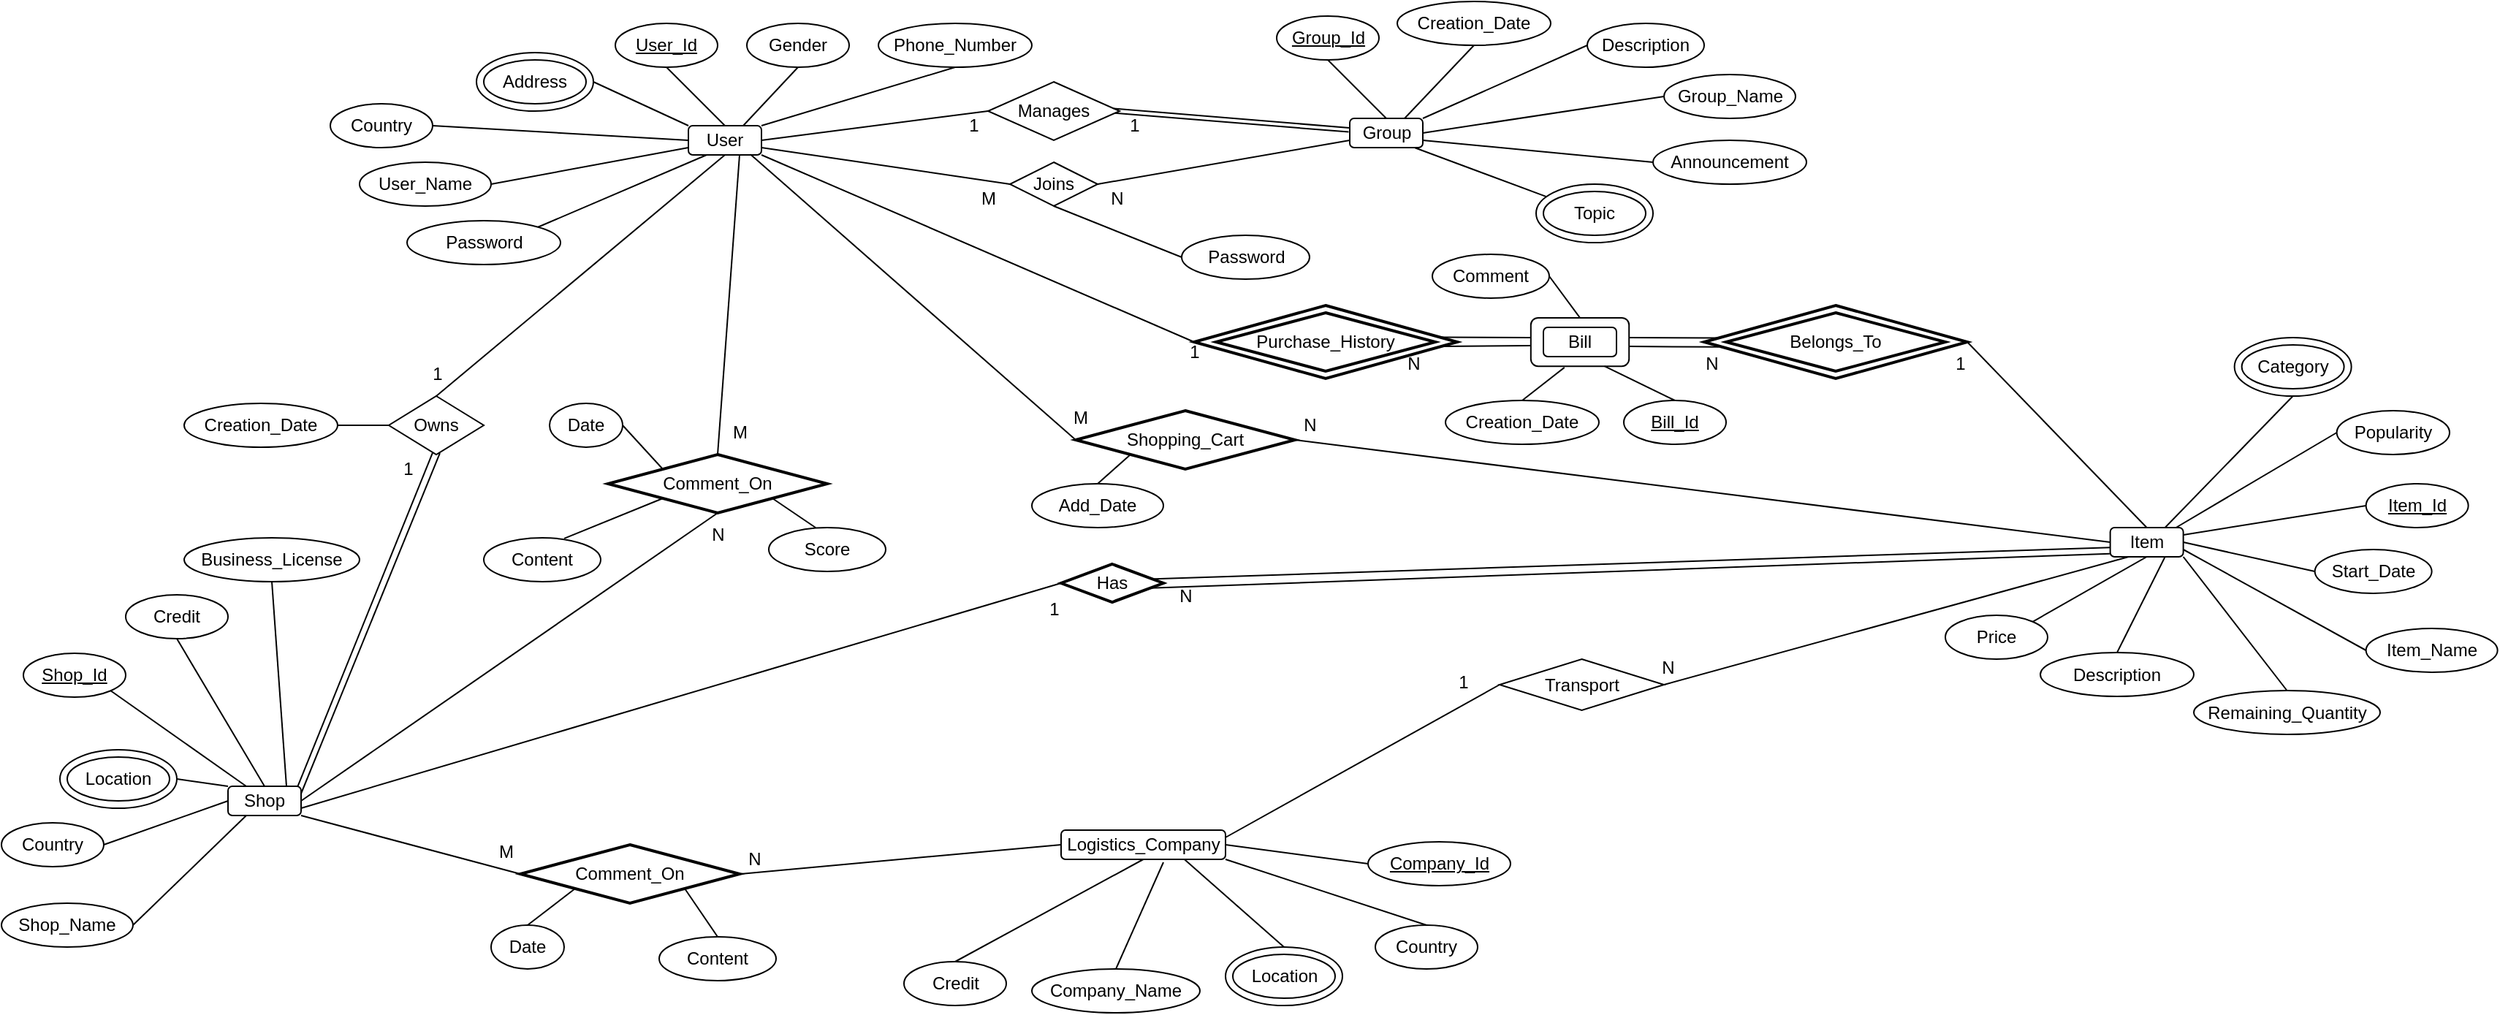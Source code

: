 <mxfile version="13.10.4" type="device"><diagram id="C5RBs43oDa-KdzZeNtuy" name="Page-1"><mxGraphModel dx="786" dy="501" grid="1" gridSize="10" guides="1" tooltips="1" connect="1" arrows="1" fold="1" page="1" pageScale="1" pageWidth="827" pageHeight="1169" math="0" shadow="0"><root><mxCell id="WIyWlLk6GJQsqaUBKTNV-0"/><mxCell id="WIyWlLk6GJQsqaUBKTNV-1" parent="WIyWlLk6GJQsqaUBKTNV-0"/><mxCell id="g_Fk7fv_CUn0ri--T7uQ-0" value="User" style="rounded=1;whiteSpace=wrap;html=1;" parent="WIyWlLk6GJQsqaUBKTNV-1" vertex="1"><mxGeometry x="820" y="245" width="50" height="20" as="geometry"/></mxCell><mxCell id="g_Fk7fv_CUn0ri--T7uQ-1" value="&lt;u&gt;User_Id&lt;/u&gt;" style="ellipse;whiteSpace=wrap;html=1;" parent="WIyWlLk6GJQsqaUBKTNV-1" vertex="1"><mxGeometry x="770" y="175" width="70" height="30" as="geometry"/></mxCell><mxCell id="g_Fk7fv_CUn0ri--T7uQ-2" value="Gender" style="ellipse;whiteSpace=wrap;html=1;" parent="WIyWlLk6GJQsqaUBKTNV-1" vertex="1"><mxGeometry x="860" y="175" width="70" height="30" as="geometry"/></mxCell><mxCell id="g_Fk7fv_CUn0ri--T7uQ-3" value="Phone_Number" style="ellipse;whiteSpace=wrap;html=1;" parent="WIyWlLk6GJQsqaUBKTNV-1" vertex="1"><mxGeometry x="950" y="175" width="105" height="30" as="geometry"/></mxCell><mxCell id="g_Fk7fv_CUn0ri--T7uQ-4" value="User_Name" style="ellipse;whiteSpace=wrap;html=1;" parent="WIyWlLk6GJQsqaUBKTNV-1" vertex="1"><mxGeometry x="595" y="270" width="90" height="30" as="geometry"/></mxCell><mxCell id="g_Fk7fv_CUn0ri--T7uQ-5" value="Address" style="ellipse;whiteSpace=wrap;html=1;" parent="WIyWlLk6GJQsqaUBKTNV-1" vertex="1"><mxGeometry x="680" y="200" width="70" height="30" as="geometry"/></mxCell><mxCell id="g_Fk7fv_CUn0ri--T7uQ-6" value="" style="ellipse;whiteSpace=wrap;html=1;fillColor=none;" parent="WIyWlLk6GJQsqaUBKTNV-1" vertex="1"><mxGeometry x="675" y="195" width="80" height="40" as="geometry"/></mxCell><mxCell id="g_Fk7fv_CUn0ri--T7uQ-7" value="Country" style="ellipse;whiteSpace=wrap;html=1;" parent="WIyWlLk6GJQsqaUBKTNV-1" vertex="1"><mxGeometry x="575" y="230" width="70" height="30" as="geometry"/></mxCell><mxCell id="g_Fk7fv_CUn0ri--T7uQ-8" value="" style="endArrow=none;html=1;entryX=0.5;entryY=1;entryDx=0;entryDy=0;exitX=0.5;exitY=0;exitDx=0;exitDy=0;" parent="WIyWlLk6GJQsqaUBKTNV-1" source="g_Fk7fv_CUn0ri--T7uQ-0" target="g_Fk7fv_CUn0ri--T7uQ-1" edge="1"><mxGeometry width="50" height="50" relative="1" as="geometry"><mxPoint x="830" y="315" as="sourcePoint"/><mxPoint x="880" y="265" as="targetPoint"/></mxGeometry></mxCell><mxCell id="g_Fk7fv_CUn0ri--T7uQ-9" value="" style="endArrow=none;html=1;exitX=1;exitY=0.5;exitDx=0;exitDy=0;entryX=0;entryY=0;entryDx=0;entryDy=0;" parent="WIyWlLk6GJQsqaUBKTNV-1" source="g_Fk7fv_CUn0ri--T7uQ-6" target="g_Fk7fv_CUn0ri--T7uQ-0" edge="1"><mxGeometry width="50" height="50" relative="1" as="geometry"><mxPoint x="840" y="325" as="sourcePoint"/><mxPoint x="890" y="275" as="targetPoint"/></mxGeometry></mxCell><mxCell id="g_Fk7fv_CUn0ri--T7uQ-10" value="" style="endArrow=none;html=1;entryX=0.5;entryY=1;entryDx=0;entryDy=0;exitX=0.75;exitY=0;exitDx=0;exitDy=0;" parent="WIyWlLk6GJQsqaUBKTNV-1" source="g_Fk7fv_CUn0ri--T7uQ-0" target="g_Fk7fv_CUn0ri--T7uQ-2" edge="1"><mxGeometry width="50" height="50" relative="1" as="geometry"><mxPoint x="850" y="335" as="sourcePoint"/><mxPoint x="900" y="285" as="targetPoint"/></mxGeometry></mxCell><mxCell id="g_Fk7fv_CUn0ri--T7uQ-11" value="" style="endArrow=none;html=1;entryX=0.5;entryY=1;entryDx=0;entryDy=0;exitX=1;exitY=0;exitDx=0;exitDy=0;" parent="WIyWlLk6GJQsqaUBKTNV-1" source="g_Fk7fv_CUn0ri--T7uQ-0" target="g_Fk7fv_CUn0ri--T7uQ-3" edge="1"><mxGeometry width="50" height="50" relative="1" as="geometry"><mxPoint x="860" y="345" as="sourcePoint"/><mxPoint x="910" y="295" as="targetPoint"/></mxGeometry></mxCell><mxCell id="g_Fk7fv_CUn0ri--T7uQ-12" value="" style="endArrow=none;html=1;exitX=0;exitY=0.75;exitDx=0;exitDy=0;entryX=1;entryY=0.5;entryDx=0;entryDy=0;" parent="WIyWlLk6GJQsqaUBKTNV-1" source="g_Fk7fv_CUn0ri--T7uQ-0" target="g_Fk7fv_CUn0ri--T7uQ-4" edge="1"><mxGeometry width="50" height="50" relative="1" as="geometry"><mxPoint x="870" y="355" as="sourcePoint"/><mxPoint x="745" y="300" as="targetPoint"/></mxGeometry></mxCell><mxCell id="g_Fk7fv_CUn0ri--T7uQ-13" value="" style="endArrow=none;html=1;entryX=0;entryY=0.5;entryDx=0;entryDy=0;exitX=1;exitY=0.5;exitDx=0;exitDy=0;" parent="WIyWlLk6GJQsqaUBKTNV-1" source="g_Fk7fv_CUn0ri--T7uQ-7" target="g_Fk7fv_CUn0ri--T7uQ-0" edge="1"><mxGeometry width="50" height="50" relative="1" as="geometry"><mxPoint x="880" y="365" as="sourcePoint"/><mxPoint x="930" y="315" as="targetPoint"/></mxGeometry></mxCell><mxCell id="g_Fk7fv_CUn0ri--T7uQ-14" value="Shop" style="rounded=1;whiteSpace=wrap;html=1;" parent="WIyWlLk6GJQsqaUBKTNV-1" vertex="1"><mxGeometry x="505" y="697" width="50" height="20" as="geometry"/></mxCell><mxCell id="g_Fk7fv_CUn0ri--T7uQ-15" value="&lt;u&gt;Shop_Id&lt;/u&gt;" style="ellipse;whiteSpace=wrap;html=1;" parent="WIyWlLk6GJQsqaUBKTNV-1" vertex="1"><mxGeometry x="365" y="606" width="70" height="30" as="geometry"/></mxCell><mxCell id="g_Fk7fv_CUn0ri--T7uQ-16" value="Credit" style="ellipse;whiteSpace=wrap;html=1;" parent="WIyWlLk6GJQsqaUBKTNV-1" vertex="1"><mxGeometry x="435" y="566" width="70" height="30" as="geometry"/></mxCell><mxCell id="g_Fk7fv_CUn0ri--T7uQ-17" value="Shop_Name" style="ellipse;whiteSpace=wrap;html=1;" parent="WIyWlLk6GJQsqaUBKTNV-1" vertex="1"><mxGeometry x="350" y="777" width="90" height="30" as="geometry"/></mxCell><mxCell id="g_Fk7fv_CUn0ri--T7uQ-18" value="Location" style="ellipse;whiteSpace=wrap;html=1;" parent="WIyWlLk6GJQsqaUBKTNV-1" vertex="1"><mxGeometry x="395" y="677" width="70" height="30" as="geometry"/></mxCell><mxCell id="g_Fk7fv_CUn0ri--T7uQ-19" value="" style="ellipse;whiteSpace=wrap;html=1;fillColor=none;" parent="WIyWlLk6GJQsqaUBKTNV-1" vertex="1"><mxGeometry x="390" y="672" width="80" height="40" as="geometry"/></mxCell><mxCell id="g_Fk7fv_CUn0ri--T7uQ-20" value="Country" style="ellipse;whiteSpace=wrap;html=1;" parent="WIyWlLk6GJQsqaUBKTNV-1" vertex="1"><mxGeometry x="350" y="722" width="70" height="30" as="geometry"/></mxCell><mxCell id="g_Fk7fv_CUn0ri--T7uQ-21" value="" style="endArrow=none;html=1;entryX=1;entryY=1;entryDx=0;entryDy=0;exitX=0.25;exitY=0;exitDx=0;exitDy=0;" parent="WIyWlLk6GJQsqaUBKTNV-1" source="g_Fk7fv_CUn0ri--T7uQ-14" target="g_Fk7fv_CUn0ri--T7uQ-15" edge="1"><mxGeometry width="50" height="50" relative="1" as="geometry"><mxPoint x="515" y="767" as="sourcePoint"/><mxPoint x="565" y="717" as="targetPoint"/></mxGeometry></mxCell><mxCell id="g_Fk7fv_CUn0ri--T7uQ-22" value="" style="endArrow=none;html=1;exitX=1;exitY=0.5;exitDx=0;exitDy=0;entryX=0;entryY=0;entryDx=0;entryDy=0;" parent="WIyWlLk6GJQsqaUBKTNV-1" source="g_Fk7fv_CUn0ri--T7uQ-19" target="g_Fk7fv_CUn0ri--T7uQ-14" edge="1"><mxGeometry width="50" height="50" relative="1" as="geometry"><mxPoint x="525" y="777" as="sourcePoint"/><mxPoint x="575" y="727" as="targetPoint"/></mxGeometry></mxCell><mxCell id="g_Fk7fv_CUn0ri--T7uQ-23" value="" style="endArrow=none;html=1;entryX=0.5;entryY=1;entryDx=0;entryDy=0;exitX=0.5;exitY=0;exitDx=0;exitDy=0;" parent="WIyWlLk6GJQsqaUBKTNV-1" source="g_Fk7fv_CUn0ri--T7uQ-14" target="g_Fk7fv_CUn0ri--T7uQ-16" edge="1"><mxGeometry width="50" height="50" relative="1" as="geometry"><mxPoint x="530" y="697" as="sourcePoint"/><mxPoint x="585" y="737" as="targetPoint"/></mxGeometry></mxCell><mxCell id="g_Fk7fv_CUn0ri--T7uQ-24" value="" style="endArrow=none;html=1;entryX=0.5;entryY=1;entryDx=0;entryDy=0;" parent="WIyWlLk6GJQsqaUBKTNV-1" target="g_Fk7fv_CUn0ri--T7uQ-29" edge="1"><mxGeometry width="50" height="50" relative="1" as="geometry"><mxPoint x="545" y="697" as="sourcePoint"/><mxPoint x="542.5" y="566" as="targetPoint"/></mxGeometry></mxCell><mxCell id="g_Fk7fv_CUn0ri--T7uQ-25" value="" style="endArrow=none;html=1;entryX=1;entryY=0.5;entryDx=0;entryDy=0;exitX=0.25;exitY=1;exitDx=0;exitDy=0;" parent="WIyWlLk6GJQsqaUBKTNV-1" source="g_Fk7fv_CUn0ri--T7uQ-14" target="g_Fk7fv_CUn0ri--T7uQ-17" edge="1"><mxGeometry width="50" height="50" relative="1" as="geometry"><mxPoint x="555" y="807" as="sourcePoint"/><mxPoint x="605" y="757" as="targetPoint"/></mxGeometry></mxCell><mxCell id="g_Fk7fv_CUn0ri--T7uQ-26" value="" style="endArrow=none;html=1;entryX=0;entryY=0.5;entryDx=0;entryDy=0;exitX=1;exitY=0.5;exitDx=0;exitDy=0;" parent="WIyWlLk6GJQsqaUBKTNV-1" source="g_Fk7fv_CUn0ri--T7uQ-20" target="g_Fk7fv_CUn0ri--T7uQ-14" edge="1"><mxGeometry width="50" height="50" relative="1" as="geometry"><mxPoint x="565" y="817" as="sourcePoint"/><mxPoint x="615" y="767" as="targetPoint"/></mxGeometry></mxCell><mxCell id="g_Fk7fv_CUn0ri--T7uQ-27" value="Password" style="ellipse;whiteSpace=wrap;html=1;" parent="WIyWlLk6GJQsqaUBKTNV-1" vertex="1"><mxGeometry x="627.5" y="310" width="105" height="30" as="geometry"/></mxCell><mxCell id="g_Fk7fv_CUn0ri--T7uQ-28" value="" style="endArrow=none;html=1;entryX=1;entryY=0;entryDx=0;entryDy=0;exitX=0.25;exitY=1;exitDx=0;exitDy=0;" parent="WIyWlLk6GJQsqaUBKTNV-1" source="g_Fk7fv_CUn0ri--T7uQ-0" target="g_Fk7fv_CUn0ri--T7uQ-27" edge="1"><mxGeometry width="50" height="50" relative="1" as="geometry"><mxPoint x="880" y="255" as="sourcePoint"/><mxPoint x="1012.5" y="215" as="targetPoint"/></mxGeometry></mxCell><mxCell id="g_Fk7fv_CUn0ri--T7uQ-29" value="Business_License" style="ellipse;whiteSpace=wrap;html=1;" parent="WIyWlLk6GJQsqaUBKTNV-1" vertex="1"><mxGeometry x="475" y="527" width="120" height="30" as="geometry"/></mxCell><mxCell id="g_Fk7fv_CUn0ri--T7uQ-30" value="Item" style="rounded=1;whiteSpace=wrap;html=1;" parent="WIyWlLk6GJQsqaUBKTNV-1" vertex="1"><mxGeometry x="1792.82" y="520" width="50" height="20" as="geometry"/></mxCell><mxCell id="g_Fk7fv_CUn0ri--T7uQ-31" value="&lt;u&gt;Item_Id&lt;/u&gt;" style="ellipse;whiteSpace=wrap;html=1;" parent="WIyWlLk6GJQsqaUBKTNV-1" vertex="1"><mxGeometry x="1967.82" y="490" width="70" height="30" as="geometry"/></mxCell><mxCell id="g_Fk7fv_CUn0ri--T7uQ-32" value="Price" style="ellipse;whiteSpace=wrap;html=1;" parent="WIyWlLk6GJQsqaUBKTNV-1" vertex="1"><mxGeometry x="1680" y="580" width="70" height="30" as="geometry"/></mxCell><mxCell id="g_Fk7fv_CUn0ri--T7uQ-33" value="Start_Date" style="ellipse;whiteSpace=wrap;html=1;" parent="WIyWlLk6GJQsqaUBKTNV-1" vertex="1"><mxGeometry x="1932.82" y="535" width="80" height="30" as="geometry"/></mxCell><mxCell id="g_Fk7fv_CUn0ri--T7uQ-34" value="Item_Name" style="ellipse;whiteSpace=wrap;html=1;" parent="WIyWlLk6GJQsqaUBKTNV-1" vertex="1"><mxGeometry x="1967.82" y="589" width="90" height="30" as="geometry"/></mxCell><mxCell id="g_Fk7fv_CUn0ri--T7uQ-35" value="Category" style="ellipse;whiteSpace=wrap;html=1;" parent="WIyWlLk6GJQsqaUBKTNV-1" vertex="1"><mxGeometry x="1882.82" y="395" width="70" height="30" as="geometry"/></mxCell><mxCell id="g_Fk7fv_CUn0ri--T7uQ-36" value="" style="ellipse;whiteSpace=wrap;html=1;fillColor=none;" parent="WIyWlLk6GJQsqaUBKTNV-1" vertex="1"><mxGeometry x="1877.82" y="390" width="80" height="40" as="geometry"/></mxCell><mxCell id="g_Fk7fv_CUn0ri--T7uQ-37" value="Popularity" style="ellipse;whiteSpace=wrap;html=1;" parent="WIyWlLk6GJQsqaUBKTNV-1" vertex="1"><mxGeometry x="1947.82" y="440" width="77.18" height="30" as="geometry"/></mxCell><mxCell id="g_Fk7fv_CUn0ri--T7uQ-38" value="" style="endArrow=none;html=1;exitX=1;exitY=0.25;exitDx=0;exitDy=0;entryX=0;entryY=0.5;entryDx=0;entryDy=0;" parent="WIyWlLk6GJQsqaUBKTNV-1" source="g_Fk7fv_CUn0ri--T7uQ-30" target="g_Fk7fv_CUn0ri--T7uQ-31" edge="1"><mxGeometry width="50" height="50" relative="1" as="geometry"><mxPoint x="1802.82" y="590" as="sourcePoint"/><mxPoint x="1787.82" y="629" as="targetPoint"/></mxGeometry></mxCell><mxCell id="g_Fk7fv_CUn0ri--T7uQ-39" value="" style="endArrow=none;html=1;exitX=0.5;exitY=1;exitDx=0;exitDy=0;entryX=0.75;entryY=0;entryDx=0;entryDy=0;" parent="WIyWlLk6GJQsqaUBKTNV-1" source="g_Fk7fv_CUn0ri--T7uQ-36" target="g_Fk7fv_CUn0ri--T7uQ-30" edge="1"><mxGeometry width="50" height="50" relative="1" as="geometry"><mxPoint x="1812.82" y="600" as="sourcePoint"/><mxPoint x="1862.82" y="550" as="targetPoint"/></mxGeometry></mxCell><mxCell id="g_Fk7fv_CUn0ri--T7uQ-40" value="" style="endArrow=none;html=1;entryX=1;entryY=0;entryDx=0;entryDy=0;exitX=0.5;exitY=1;exitDx=0;exitDy=0;" parent="WIyWlLk6GJQsqaUBKTNV-1" source="g_Fk7fv_CUn0ri--T7uQ-30" target="g_Fk7fv_CUn0ri--T7uQ-32" edge="1"><mxGeometry width="50" height="50" relative="1" as="geometry"><mxPoint x="1818.32" y="520" as="sourcePoint"/><mxPoint x="1753.179" y="578.081" as="targetPoint"/></mxGeometry></mxCell><mxCell id="g_Fk7fv_CUn0ri--T7uQ-41" value="" style="endArrow=none;html=1;entryX=0;entryY=0.5;entryDx=0;entryDy=0;exitX=1;exitY=0.5;exitDx=0;exitDy=0;" parent="WIyWlLk6GJQsqaUBKTNV-1" source="g_Fk7fv_CUn0ri--T7uQ-30" target="g_Fk7fv_CUn0ri--T7uQ-33" edge="1"><mxGeometry width="50" height="50" relative="1" as="geometry"><mxPoint x="1832.82" y="620" as="sourcePoint"/><mxPoint x="1882.82" y="570" as="targetPoint"/></mxGeometry></mxCell><mxCell id="g_Fk7fv_CUn0ri--T7uQ-42" value="" style="endArrow=none;html=1;entryX=0;entryY=0.5;entryDx=0;entryDy=0;exitX=1;exitY=0.75;exitDx=0;exitDy=0;" parent="WIyWlLk6GJQsqaUBKTNV-1" source="g_Fk7fv_CUn0ri--T7uQ-30" target="g_Fk7fv_CUn0ri--T7uQ-34" edge="1"><mxGeometry width="50" height="50" relative="1" as="geometry"><mxPoint x="1842.82" y="630" as="sourcePoint"/><mxPoint x="1892.82" y="580" as="targetPoint"/></mxGeometry></mxCell><mxCell id="g_Fk7fv_CUn0ri--T7uQ-43" value="" style="endArrow=none;html=1;exitX=0;exitY=0.5;exitDx=0;exitDy=0;" parent="WIyWlLk6GJQsqaUBKTNV-1" source="g_Fk7fv_CUn0ri--T7uQ-37" edge="1"><mxGeometry width="50" height="50" relative="1" as="geometry"><mxPoint x="1852.82" y="640" as="sourcePoint"/><mxPoint x="1837.82" y="520" as="targetPoint"/></mxGeometry></mxCell><mxCell id="g_Fk7fv_CUn0ri--T7uQ-44" value="Description" style="ellipse;whiteSpace=wrap;html=1;" parent="WIyWlLk6GJQsqaUBKTNV-1" vertex="1"><mxGeometry x="1745" y="605.5" width="105" height="30" as="geometry"/></mxCell><mxCell id="g_Fk7fv_CUn0ri--T7uQ-45" value="" style="endArrow=none;html=1;entryX=0.5;entryY=0;entryDx=0;entryDy=0;exitX=0.75;exitY=1;exitDx=0;exitDy=0;" parent="WIyWlLk6GJQsqaUBKTNV-1" source="g_Fk7fv_CUn0ri--T7uQ-30" target="g_Fk7fv_CUn0ri--T7uQ-44" edge="1"><mxGeometry width="50" height="50" relative="1" as="geometry"><mxPoint x="1852.82" y="530" as="sourcePoint"/><mxPoint x="1985.32" y="490" as="targetPoint"/></mxGeometry></mxCell><mxCell id="g_Fk7fv_CUn0ri--T7uQ-46" value="Group" style="rounded=1;whiteSpace=wrap;html=1;" parent="WIyWlLk6GJQsqaUBKTNV-1" vertex="1"><mxGeometry x="1272.5" y="240" width="50" height="20" as="geometry"/></mxCell><mxCell id="g_Fk7fv_CUn0ri--T7uQ-47" value="&lt;u&gt;Group_Id&lt;/u&gt;" style="ellipse;whiteSpace=wrap;html=1;" parent="WIyWlLk6GJQsqaUBKTNV-1" vertex="1"><mxGeometry x="1222.5" y="170" width="70" height="30" as="geometry"/></mxCell><mxCell id="g_Fk7fv_CUn0ri--T7uQ-48" value="Description" style="ellipse;whiteSpace=wrap;html=1;" parent="WIyWlLk6GJQsqaUBKTNV-1" vertex="1"><mxGeometry x="1435" y="175" width="80" height="30" as="geometry"/></mxCell><mxCell id="g_Fk7fv_CUn0ri--T7uQ-49" value="Group_Name" style="ellipse;whiteSpace=wrap;html=1;" parent="WIyWlLk6GJQsqaUBKTNV-1" vertex="1"><mxGeometry x="1487.5" y="210" width="90" height="30" as="geometry"/></mxCell><mxCell id="g_Fk7fv_CUn0ri--T7uQ-50" value="" style="endArrow=none;html=1;entryX=0.5;entryY=1;entryDx=0;entryDy=0;exitX=0.5;exitY=0;exitDx=0;exitDy=0;" parent="WIyWlLk6GJQsqaUBKTNV-1" source="g_Fk7fv_CUn0ri--T7uQ-46" target="g_Fk7fv_CUn0ri--T7uQ-47" edge="1"><mxGeometry width="50" height="50" relative="1" as="geometry"><mxPoint x="1282.5" y="310" as="sourcePoint"/><mxPoint x="1332.5" y="260" as="targetPoint"/></mxGeometry></mxCell><mxCell id="g_Fk7fv_CUn0ri--T7uQ-51" value="" style="endArrow=none;html=1;exitX=0.092;exitY=0.217;exitDx=0;exitDy=0;entryX=0.893;entryY=1.006;entryDx=0;entryDy=0;entryPerimeter=0;exitPerimeter=0;" parent="WIyWlLk6GJQsqaUBKTNV-1" source="g_Fk7fv_CUn0ri--T7uQ-58" target="g_Fk7fv_CUn0ri--T7uQ-46" edge="1"><mxGeometry width="50" height="50" relative="1" as="geometry"><mxPoint x="1237.5" y="235" as="sourcePoint"/><mxPoint x="1318" y="263" as="targetPoint"/></mxGeometry></mxCell><mxCell id="g_Fk7fv_CUn0ri--T7uQ-52" value="" style="endArrow=none;html=1;entryX=0.5;entryY=1;entryDx=0;entryDy=0;exitX=0.75;exitY=0;exitDx=0;exitDy=0;" parent="WIyWlLk6GJQsqaUBKTNV-1" source="g_Fk7fv_CUn0ri--T7uQ-46" target="g_Fk7fv_CUn0ri--T7uQ-114" edge="1"><mxGeometry width="50" height="50" relative="1" as="geometry"><mxPoint x="1302.5" y="330" as="sourcePoint"/><mxPoint x="1352.5" y="195" as="targetPoint"/></mxGeometry></mxCell><mxCell id="g_Fk7fv_CUn0ri--T7uQ-53" value="" style="endArrow=none;html=1;entryX=0;entryY=0.5;entryDx=0;entryDy=0;exitX=1;exitY=0;exitDx=0;exitDy=0;" parent="WIyWlLk6GJQsqaUBKTNV-1" source="g_Fk7fv_CUn0ri--T7uQ-46" target="g_Fk7fv_CUn0ri--T7uQ-48" edge="1"><mxGeometry width="50" height="50" relative="1" as="geometry"><mxPoint x="1312.5" y="340" as="sourcePoint"/><mxPoint x="1362.5" y="290" as="targetPoint"/></mxGeometry></mxCell><mxCell id="g_Fk7fv_CUn0ri--T7uQ-54" value="" style="endArrow=none;html=1;entryX=0;entryY=0.5;entryDx=0;entryDy=0;exitX=1;exitY=0.5;exitDx=0;exitDy=0;" parent="WIyWlLk6GJQsqaUBKTNV-1" source="g_Fk7fv_CUn0ri--T7uQ-46" target="g_Fk7fv_CUn0ri--T7uQ-49" edge="1"><mxGeometry width="50" height="50" relative="1" as="geometry"><mxPoint x="1322.5" y="350" as="sourcePoint"/><mxPoint x="1372.5" y="300" as="targetPoint"/></mxGeometry></mxCell><mxCell id="g_Fk7fv_CUn0ri--T7uQ-55" value="Announcement" style="ellipse;whiteSpace=wrap;html=1;" parent="WIyWlLk6GJQsqaUBKTNV-1" vertex="1"><mxGeometry x="1480" y="255" width="105" height="30" as="geometry"/></mxCell><mxCell id="g_Fk7fv_CUn0ri--T7uQ-56" value="" style="endArrow=none;html=1;exitX=1;exitY=0.75;exitDx=0;exitDy=0;entryX=0;entryY=0.5;entryDx=0;entryDy=0;" parent="WIyWlLk6GJQsqaUBKTNV-1" source="g_Fk7fv_CUn0ri--T7uQ-46" target="g_Fk7fv_CUn0ri--T7uQ-55" edge="1"><mxGeometry width="50" height="50" relative="1" as="geometry"><mxPoint x="1332.5" y="250" as="sourcePoint"/><mxPoint x="1492.5" y="269" as="targetPoint"/></mxGeometry></mxCell><mxCell id="g_Fk7fv_CUn0ri--T7uQ-57" value="Topic" style="ellipse;whiteSpace=wrap;html=1;" parent="WIyWlLk6GJQsqaUBKTNV-1" vertex="1"><mxGeometry x="1405" y="290" width="70" height="30" as="geometry"/></mxCell><mxCell id="g_Fk7fv_CUn0ri--T7uQ-58" value="" style="ellipse;whiteSpace=wrap;html=1;fillColor=none;" parent="WIyWlLk6GJQsqaUBKTNV-1" vertex="1"><mxGeometry x="1400" y="285" width="80" height="40" as="geometry"/></mxCell><mxCell id="g_Fk7fv_CUn0ri--T7uQ-59" value="Logistics_Company" style="rounded=1;whiteSpace=wrap;html=1;" parent="WIyWlLk6GJQsqaUBKTNV-1" vertex="1"><mxGeometry x="1075" y="727" width="112.5" height="20" as="geometry"/></mxCell><mxCell id="g_Fk7fv_CUn0ri--T7uQ-60" value="&lt;u&gt;Company_Id&lt;/u&gt;" style="ellipse;whiteSpace=wrap;html=1;" parent="WIyWlLk6GJQsqaUBKTNV-1" vertex="1"><mxGeometry x="1285" y="735" width="97.5" height="30" as="geometry"/></mxCell><mxCell id="g_Fk7fv_CUn0ri--T7uQ-61" value="Credit" style="ellipse;whiteSpace=wrap;html=1;" parent="WIyWlLk6GJQsqaUBKTNV-1" vertex="1"><mxGeometry x="967.5" y="817" width="70" height="30" as="geometry"/></mxCell><mxCell id="g_Fk7fv_CUn0ri--T7uQ-62" value="Company_Name" style="ellipse;whiteSpace=wrap;html=1;" parent="WIyWlLk6GJQsqaUBKTNV-1" vertex="1"><mxGeometry x="1055" y="822" width="115" height="30" as="geometry"/></mxCell><mxCell id="g_Fk7fv_CUn0ri--T7uQ-63" value="Location" style="ellipse;whiteSpace=wrap;html=1;" parent="WIyWlLk6GJQsqaUBKTNV-1" vertex="1"><mxGeometry x="1192.5" y="812" width="70" height="30" as="geometry"/></mxCell><mxCell id="g_Fk7fv_CUn0ri--T7uQ-64" value="" style="ellipse;whiteSpace=wrap;html=1;fillColor=none;" parent="WIyWlLk6GJQsqaUBKTNV-1" vertex="1"><mxGeometry x="1187.5" y="807" width="80" height="40" as="geometry"/></mxCell><mxCell id="g_Fk7fv_CUn0ri--T7uQ-65" value="Country" style="ellipse;whiteSpace=wrap;html=1;" parent="WIyWlLk6GJQsqaUBKTNV-1" vertex="1"><mxGeometry x="1290" y="792" width="70" height="30" as="geometry"/></mxCell><mxCell id="g_Fk7fv_CUn0ri--T7uQ-66" value="" style="endArrow=none;html=1;entryX=0;entryY=0.5;entryDx=0;entryDy=0;exitX=1;exitY=0.5;exitDx=0;exitDy=0;" parent="WIyWlLk6GJQsqaUBKTNV-1" source="g_Fk7fv_CUn0ri--T7uQ-59" target="g_Fk7fv_CUn0ri--T7uQ-60" edge="1"><mxGeometry width="50" height="50" relative="1" as="geometry"><mxPoint x="1085" y="797" as="sourcePoint"/><mxPoint x="1135" y="747" as="targetPoint"/></mxGeometry></mxCell><mxCell id="g_Fk7fv_CUn0ri--T7uQ-67" value="" style="endArrow=none;html=1;exitX=0.5;exitY=0;exitDx=0;exitDy=0;entryX=0.75;entryY=1;entryDx=0;entryDy=0;" parent="WIyWlLk6GJQsqaUBKTNV-1" source="g_Fk7fv_CUn0ri--T7uQ-64" target="g_Fk7fv_CUn0ri--T7uQ-59" edge="1"><mxGeometry width="50" height="50" relative="1" as="geometry"><mxPoint x="1095" y="807" as="sourcePoint"/><mxPoint x="1145" y="757" as="targetPoint"/></mxGeometry></mxCell><mxCell id="g_Fk7fv_CUn0ri--T7uQ-68" value="" style="endArrow=none;html=1;entryX=0.5;entryY=0;entryDx=0;entryDy=0;exitX=0.5;exitY=1;exitDx=0;exitDy=0;" parent="WIyWlLk6GJQsqaUBKTNV-1" source="g_Fk7fv_CUn0ri--T7uQ-59" target="g_Fk7fv_CUn0ri--T7uQ-61" edge="1"><mxGeometry width="50" height="50" relative="1" as="geometry"><mxPoint x="1135" y="750" as="sourcePoint"/><mxPoint x="1155" y="767" as="targetPoint"/></mxGeometry></mxCell><mxCell id="g_Fk7fv_CUn0ri--T7uQ-69" value="" style="endArrow=none;html=1;entryX=0.5;entryY=0;entryDx=0;entryDy=0;" parent="WIyWlLk6GJQsqaUBKTNV-1" target="g_Fk7fv_CUn0ri--T7uQ-62" edge="1"><mxGeometry width="50" height="50" relative="1" as="geometry"><mxPoint x="1145" y="749" as="sourcePoint"/><mxPoint x="1175" y="787" as="targetPoint"/></mxGeometry></mxCell><mxCell id="g_Fk7fv_CUn0ri--T7uQ-70" value="" style="endArrow=none;html=1;entryX=1;entryY=1;entryDx=0;entryDy=0;exitX=0.5;exitY=0;exitDx=0;exitDy=0;" parent="WIyWlLk6GJQsqaUBKTNV-1" source="g_Fk7fv_CUn0ri--T7uQ-65" target="g_Fk7fv_CUn0ri--T7uQ-59" edge="1"><mxGeometry width="50" height="50" relative="1" as="geometry"><mxPoint x="1135" y="847" as="sourcePoint"/><mxPoint x="1185" y="797" as="targetPoint"/></mxGeometry></mxCell><mxCell id="g_Fk7fv_CUn0ri--T7uQ-71" value="Comment_On" style="rhombus;whiteSpace=wrap;html=1;fillColor=none;strokeWidth=2;" parent="WIyWlLk6GJQsqaUBKTNV-1" vertex="1"><mxGeometry x="765" y="470" width="150" height="40" as="geometry"/></mxCell><mxCell id="g_Fk7fv_CUn0ri--T7uQ-72" value="" style="endArrow=none;html=1;exitX=0.5;exitY=0;exitDx=0;exitDy=0;" parent="WIyWlLk6GJQsqaUBKTNV-1" source="g_Fk7fv_CUn0ri--T7uQ-71" edge="1"><mxGeometry width="50" height="50" relative="1" as="geometry"><mxPoint x="1055" y="530" as="sourcePoint"/><mxPoint x="855" y="265" as="targetPoint"/></mxGeometry></mxCell><mxCell id="g_Fk7fv_CUn0ri--T7uQ-73" value="" style="endArrow=none;html=1;entryX=1;entryY=0.5;entryDx=0;entryDy=0;exitX=0.5;exitY=1;exitDx=0;exitDy=0;" parent="WIyWlLk6GJQsqaUBKTNV-1" source="g_Fk7fv_CUn0ri--T7uQ-71" target="g_Fk7fv_CUn0ri--T7uQ-14" edge="1"><mxGeometry width="50" height="50" relative="1" as="geometry"><mxPoint x="1050" y="410" as="sourcePoint"/><mxPoint x="855.0" y="275" as="targetPoint"/></mxGeometry></mxCell><mxCell id="g_Fk7fv_CUn0ri--T7uQ-74" value="Owns" style="rhombus;whiteSpace=wrap;html=1;fillColor=none;" parent="WIyWlLk6GJQsqaUBKTNV-1" vertex="1"><mxGeometry x="615" y="430" width="65" height="40" as="geometry"/></mxCell><mxCell id="g_Fk7fv_CUn0ri--T7uQ-75" value="" style="endArrow=none;html=1;exitX=0.5;exitY=0;exitDx=0;exitDy=0;entryX=0.5;entryY=1;entryDx=0;entryDy=0;" parent="WIyWlLk6GJQsqaUBKTNV-1" source="g_Fk7fv_CUn0ri--T7uQ-74" target="g_Fk7fv_CUn0ri--T7uQ-0" edge="1"><mxGeometry width="50" height="50" relative="1" as="geometry"><mxPoint x="1050" y="410" as="sourcePoint"/><mxPoint x="845" y="260" as="targetPoint"/></mxGeometry></mxCell><mxCell id="g_Fk7fv_CUn0ri--T7uQ-76" value="" style="endArrow=none;html=1;exitX=0.538;exitY=0.976;exitDx=0;exitDy=0;entryX=1;entryY=0.25;entryDx=0;entryDy=0;exitPerimeter=0;" parent="WIyWlLk6GJQsqaUBKTNV-1" source="g_Fk7fv_CUn0ri--T7uQ-74" target="g_Fk7fv_CUn0ri--T7uQ-14" edge="1"><mxGeometry width="50" height="50" relative="1" as="geometry"><mxPoint x="812.5" y="410" as="sourcePoint"/><mxPoint x="660" y="570" as="targetPoint"/></mxGeometry></mxCell><mxCell id="g_Fk7fv_CUn0ri--T7uQ-77" value="Creation_Date" style="ellipse;whiteSpace=wrap;html=1;" parent="WIyWlLk6GJQsqaUBKTNV-1" vertex="1"><mxGeometry x="475" y="435" width="105" height="30" as="geometry"/></mxCell><mxCell id="g_Fk7fv_CUn0ri--T7uQ-78" value="" style="endArrow=none;html=1;entryX=1;entryY=0.5;entryDx=0;entryDy=0;exitX=0;exitY=0.5;exitDx=0;exitDy=0;" parent="WIyWlLk6GJQsqaUBKTNV-1" source="g_Fk7fv_CUn0ri--T7uQ-74" target="g_Fk7fv_CUn0ri--T7uQ-77" edge="1"><mxGeometry width="50" height="50" relative="1" as="geometry"><mxPoint x="842.5" y="275" as="sourcePoint"/><mxPoint x="779.623" y="339.393" as="targetPoint"/></mxGeometry></mxCell><mxCell id="g_Fk7fv_CUn0ri--T7uQ-79" value="Date" style="ellipse;whiteSpace=wrap;html=1;" parent="WIyWlLk6GJQsqaUBKTNV-1" vertex="1"><mxGeometry x="725" y="435" width="50" height="30" as="geometry"/></mxCell><mxCell id="g_Fk7fv_CUn0ri--T7uQ-80" value="" style="endArrow=none;html=1;entryX=1;entryY=0.5;entryDx=0;entryDy=0;exitX=0;exitY=0;exitDx=0;exitDy=0;" parent="WIyWlLk6GJQsqaUBKTNV-1" source="g_Fk7fv_CUn0ri--T7uQ-71" target="g_Fk7fv_CUn0ri--T7uQ-79" edge="1"><mxGeometry width="50" height="50" relative="1" as="geometry"><mxPoint x="780" y="430" as="sourcePoint"/><mxPoint x="765" y="430" as="targetPoint"/></mxGeometry></mxCell><mxCell id="g_Fk7fv_CUn0ri--T7uQ-81" value="" style="endArrow=none;html=1;entryX=0;entryY=1;entryDx=0;entryDy=0;exitX=0.688;exitY=0.014;exitDx=0;exitDy=0;exitPerimeter=0;" parent="WIyWlLk6GJQsqaUBKTNV-1" source="g_Fk7fv_CUn0ri--T7uQ-82" target="g_Fk7fv_CUn0ri--T7uQ-71" edge="1"><mxGeometry width="50" height="50" relative="1" as="geometry"><mxPoint x="925" y="440" as="sourcePoint"/><mxPoint x="950" y="375" as="targetPoint"/></mxGeometry></mxCell><mxCell id="g_Fk7fv_CUn0ri--T7uQ-82" value="Content" style="ellipse;whiteSpace=wrap;html=1;" parent="WIyWlLk6GJQsqaUBKTNV-1" vertex="1"><mxGeometry x="680" y="527" width="80" height="30" as="geometry"/></mxCell><mxCell id="g_Fk7fv_CUn0ri--T7uQ-83" value="Manages" style="rhombus;whiteSpace=wrap;html=1;fillColor=none;" parent="WIyWlLk6GJQsqaUBKTNV-1" vertex="1"><mxGeometry x="1025" y="215" width="90" height="40" as="geometry"/></mxCell><mxCell id="g_Fk7fv_CUn0ri--T7uQ-84" value="" style="endArrow=none;html=1;entryX=1;entryY=0.5;entryDx=0;entryDy=0;exitX=0;exitY=0.5;exitDx=0;exitDy=0;" parent="WIyWlLk6GJQsqaUBKTNV-1" source="g_Fk7fv_CUn0ri--T7uQ-83" target="g_Fk7fv_CUn0ri--T7uQ-0" edge="1"><mxGeometry width="50" height="50" relative="1" as="geometry"><mxPoint x="645" y="290" as="sourcePoint"/><mxPoint x="830" y="265" as="targetPoint"/></mxGeometry></mxCell><mxCell id="g_Fk7fv_CUn0ri--T7uQ-85" value="" style="endArrow=none;html=1;entryX=-0.004;entryY=0.326;entryDx=0;entryDy=0;entryPerimeter=0;exitX=0.955;exitY=0.455;exitDx=0;exitDy=0;exitPerimeter=0;" parent="WIyWlLk6GJQsqaUBKTNV-1" source="g_Fk7fv_CUn0ri--T7uQ-83" target="g_Fk7fv_CUn0ri--T7uQ-46" edge="1"><mxGeometry width="50" height="50" relative="1" as="geometry"><mxPoint x="1109" y="232" as="sourcePoint"/><mxPoint x="880" y="265" as="targetPoint"/></mxGeometry></mxCell><mxCell id="g_Fk7fv_CUn0ri--T7uQ-86" value="Joins" style="rhombus;whiteSpace=wrap;html=1;fillColor=none;strokeWidth=1;" parent="WIyWlLk6GJQsqaUBKTNV-1" vertex="1"><mxGeometry x="1040" y="270" width="60" height="30" as="geometry"/></mxCell><mxCell id="g_Fk7fv_CUn0ri--T7uQ-87" value="" style="endArrow=none;html=1;entryX=1;entryY=0.75;entryDx=0;entryDy=0;exitX=0;exitY=0.5;exitDx=0;exitDy=0;" parent="WIyWlLk6GJQsqaUBKTNV-1" source="g_Fk7fv_CUn0ri--T7uQ-86" target="g_Fk7fv_CUn0ri--T7uQ-0" edge="1"><mxGeometry width="50" height="50" relative="1" as="geometry"><mxPoint x="1035" y="245" as="sourcePoint"/><mxPoint x="880" y="265" as="targetPoint"/></mxGeometry></mxCell><mxCell id="g_Fk7fv_CUn0ri--T7uQ-88" value="" style="endArrow=none;html=1;entryX=0;entryY=0.75;entryDx=0;entryDy=0;exitX=1;exitY=0.5;exitDx=0;exitDy=0;" parent="WIyWlLk6GJQsqaUBKTNV-1" source="g_Fk7fv_CUn0ri--T7uQ-86" target="g_Fk7fv_CUn0ri--T7uQ-46" edge="1"><mxGeometry width="50" height="50" relative="1" as="geometry"><mxPoint x="1050" y="305" as="sourcePoint"/><mxPoint x="880" y="275" as="targetPoint"/></mxGeometry></mxCell><mxCell id="g_Fk7fv_CUn0ri--T7uQ-89" value="Has" style="rhombus;whiteSpace=wrap;html=1;fillColor=none;strokeWidth=2;" parent="WIyWlLk6GJQsqaUBKTNV-1" vertex="1"><mxGeometry x="1075" y="545" width="70" height="26" as="geometry"/></mxCell><mxCell id="g_Fk7fv_CUn0ri--T7uQ-90" value="" style="endArrow=none;html=1;entryX=0;entryY=0.5;entryDx=0;entryDy=0;exitX=1;exitY=0.75;exitDx=0;exitDy=0;" parent="WIyWlLk6GJQsqaUBKTNV-1" source="g_Fk7fv_CUn0ri--T7uQ-14" target="g_Fk7fv_CUn0ri--T7uQ-89" edge="1"><mxGeometry width="50" height="50" relative="1" as="geometry"><mxPoint x="632.5" y="601" as="sourcePoint"/><mxPoint x="555.0" y="676" as="targetPoint"/></mxGeometry></mxCell><mxCell id="g_Fk7fv_CUn0ri--T7uQ-91" value="" style="endArrow=none;html=1;entryX=0.872;entryY=0.63;entryDx=0;entryDy=0;exitX=-0.007;exitY=0.893;exitDx=0;exitDy=0;entryPerimeter=0;exitPerimeter=0;" parent="WIyWlLk6GJQsqaUBKTNV-1" source="g_Fk7fv_CUn0ri--T7uQ-30" target="g_Fk7fv_CUn0ri--T7uQ-89" edge="1"><mxGeometry width="50" height="50" relative="1" as="geometry"><mxPoint x="642.5" y="611" as="sourcePoint"/><mxPoint x="565.0" y="686" as="targetPoint"/></mxGeometry></mxCell><mxCell id="g_Fk7fv_CUn0ri--T7uQ-92" value="Purchase_History" style="rhombus;whiteSpace=wrap;html=1;fillColor=none;strokeWidth=2;" parent="WIyWlLk6GJQsqaUBKTNV-1" vertex="1"><mxGeometry x="1181" y="373" width="150" height="40" as="geometry"/></mxCell><mxCell id="g_Fk7fv_CUn0ri--T7uQ-93" value="" style="endArrow=none;html=1;exitX=0;exitY=0.5;exitDx=0;exitDy=0;entryX=1;entryY=1;entryDx=0;entryDy=0;" parent="WIyWlLk6GJQsqaUBKTNV-1" source="g_Fk7fv_CUn0ri--T7uQ-152" target="g_Fk7fv_CUn0ri--T7uQ-0" edge="1"><mxGeometry width="50" height="50" relative="1" as="geometry"><mxPoint x="845" y="400" as="sourcePoint"/><mxPoint x="875" y="280" as="targetPoint"/></mxGeometry></mxCell><mxCell id="g_Fk7fv_CUn0ri--T7uQ-94" value="" style="endArrow=none;html=1;entryX=-0.007;entryY=0.576;entryDx=0;entryDy=0;entryPerimeter=0;" parent="WIyWlLk6GJQsqaUBKTNV-1" target="g_Fk7fv_CUn0ri--T7uQ-143" edge="1"><mxGeometry width="50" height="50" relative="1" as="geometry"><mxPoint x="1335" y="396" as="sourcePoint"/><mxPoint x="1435" y="393" as="targetPoint"/></mxGeometry></mxCell><mxCell id="g_Fk7fv_CUn0ri--T7uQ-95" value="Comment" style="ellipse;whiteSpace=wrap;html=1;" parent="WIyWlLk6GJQsqaUBKTNV-1" vertex="1"><mxGeometry x="1329" y="333" width="80" height="30" as="geometry"/></mxCell><mxCell id="g_Fk7fv_CUn0ri--T7uQ-96" value="" style="endArrow=none;html=1;entryX=0.5;entryY=0;entryDx=0;entryDy=0;exitX=1;exitY=0.5;exitDx=0;exitDy=0;" parent="WIyWlLk6GJQsqaUBKTNV-1" source="g_Fk7fv_CUn0ri--T7uQ-95" target="g_Fk7fv_CUn0ri--T7uQ-143" edge="1"><mxGeometry width="50" height="50" relative="1" as="geometry"><mxPoint x="1369" y="360" as="sourcePoint"/><mxPoint x="786" y="403" as="targetPoint"/></mxGeometry></mxCell><mxCell id="g_Fk7fv_CUn0ri--T7uQ-97" value="Shopping_Cart" style="rhombus;whiteSpace=wrap;html=1;fillColor=none;strokeWidth=2;" parent="WIyWlLk6GJQsqaUBKTNV-1" vertex="1"><mxGeometry x="1085" y="440" width="150" height="40" as="geometry"/></mxCell><mxCell id="g_Fk7fv_CUn0ri--T7uQ-98" value="" style="endArrow=none;html=1;entryX=0.849;entryY=0.979;entryDx=0;entryDy=0;exitX=0;exitY=0.5;exitDx=0;exitDy=0;entryPerimeter=0;" parent="WIyWlLk6GJQsqaUBKTNV-1" source="g_Fk7fv_CUn0ri--T7uQ-97" target="g_Fk7fv_CUn0ri--T7uQ-0" edge="1"><mxGeometry width="50" height="50" relative="1" as="geometry"><mxPoint x="972.5" y="460" as="sourcePoint"/><mxPoint x="870.65" y="274.66" as="targetPoint"/></mxGeometry></mxCell><mxCell id="g_Fk7fv_CUn0ri--T7uQ-99" value="" style="endArrow=none;html=1;exitX=1;exitY=0.5;exitDx=0;exitDy=0;entryX=0;entryY=0.5;entryDx=0;entryDy=0;" parent="WIyWlLk6GJQsqaUBKTNV-1" source="g_Fk7fv_CUn0ri--T7uQ-97" target="g_Fk7fv_CUn0ri--T7uQ-30" edge="1"><mxGeometry width="50" height="50" relative="1" as="geometry"><mxPoint x="972.5" y="500" as="sourcePoint"/><mxPoint x="1535" y="440" as="targetPoint"/></mxGeometry></mxCell><mxCell id="g_Fk7fv_CUn0ri--T7uQ-100" value="Add_Date" style="ellipse;whiteSpace=wrap;html=1;" parent="WIyWlLk6GJQsqaUBKTNV-1" vertex="1"><mxGeometry x="1055" y="490" width="90" height="30" as="geometry"/></mxCell><mxCell id="g_Fk7fv_CUn0ri--T7uQ-101" value="" style="endArrow=none;html=1;entryX=0.5;entryY=0;entryDx=0;entryDy=0;exitX=0;exitY=1;exitDx=0;exitDy=0;" parent="WIyWlLk6GJQsqaUBKTNV-1" source="g_Fk7fv_CUn0ri--T7uQ-97" target="g_Fk7fv_CUn0ri--T7uQ-100" edge="1"><mxGeometry width="50" height="50" relative="1" as="geometry"><mxPoint x="692.5" y="400" as="sourcePoint"/><mxPoint x="670" y="385" as="targetPoint"/></mxGeometry></mxCell><mxCell id="g_Fk7fv_CUn0ri--T7uQ-102" value="Transport" style="rhombus;whiteSpace=wrap;html=1;fillColor=none;strokeWidth=1;" parent="WIyWlLk6GJQsqaUBKTNV-1" vertex="1"><mxGeometry x="1375" y="610" width="112.5" height="35" as="geometry"/></mxCell><mxCell id="g_Fk7fv_CUn0ri--T7uQ-103" value="" style="endArrow=none;html=1;entryX=1;entryY=0.5;entryDx=0;entryDy=0;exitX=0.25;exitY=1;exitDx=0;exitDy=0;" parent="WIyWlLk6GJQsqaUBKTNV-1" source="g_Fk7fv_CUn0ri--T7uQ-30" target="g_Fk7fv_CUn0ri--T7uQ-102" edge="1"><mxGeometry width="50" height="50" relative="1" as="geometry"><mxPoint x="1577" y="566" as="sourcePoint"/><mxPoint x="1155" y="568" as="targetPoint"/></mxGeometry></mxCell><mxCell id="g_Fk7fv_CUn0ri--T7uQ-104" value="" style="endArrow=none;html=1;entryX=0;entryY=0.5;entryDx=0;entryDy=0;exitX=1;exitY=0.25;exitDx=0;exitDy=0;" parent="WIyWlLk6GJQsqaUBKTNV-1" source="g_Fk7fv_CUn0ri--T7uQ-59" target="g_Fk7fv_CUn0ri--T7uQ-102" edge="1"><mxGeometry width="50" height="50" relative="1" as="geometry"><mxPoint x="1595" y="470" as="sourcePoint"/><mxPoint x="1318.75" y="635" as="targetPoint"/></mxGeometry></mxCell><mxCell id="g_Fk7fv_CUn0ri--T7uQ-105" value="Comment_On" style="rhombus;whiteSpace=wrap;html=1;fillColor=none;strokeWidth=2;" parent="WIyWlLk6GJQsqaUBKTNV-1" vertex="1"><mxGeometry x="705" y="737" width="150" height="40" as="geometry"/></mxCell><mxCell id="g_Fk7fv_CUn0ri--T7uQ-106" value="" style="endArrow=none;html=1;exitX=0;exitY=0.5;exitDx=0;exitDy=0;entryX=1;entryY=1;entryDx=0;entryDy=0;" parent="WIyWlLk6GJQsqaUBKTNV-1" source="g_Fk7fv_CUn0ri--T7uQ-105" target="g_Fk7fv_CUn0ri--T7uQ-14" edge="1"><mxGeometry width="50" height="50" relative="1" as="geometry"><mxPoint x="850" y="480" as="sourcePoint"/><mxPoint x="865" y="275" as="targetPoint"/></mxGeometry></mxCell><mxCell id="g_Fk7fv_CUn0ri--T7uQ-107" value="" style="endArrow=none;html=1;exitX=1;exitY=0.5;exitDx=0;exitDy=0;entryX=0;entryY=0.5;entryDx=0;entryDy=0;" parent="WIyWlLk6GJQsqaUBKTNV-1" source="g_Fk7fv_CUn0ri--T7uQ-105" target="g_Fk7fv_CUn0ri--T7uQ-59" edge="1"><mxGeometry width="50" height="50" relative="1" as="geometry"><mxPoint x="715" y="767" as="sourcePoint"/><mxPoint x="565" y="727" as="targetPoint"/></mxGeometry></mxCell><mxCell id="g_Fk7fv_CUn0ri--T7uQ-108" value="Date" style="ellipse;whiteSpace=wrap;html=1;" parent="WIyWlLk6GJQsqaUBKTNV-1" vertex="1"><mxGeometry x="685" y="792" width="50" height="30" as="geometry"/></mxCell><mxCell id="g_Fk7fv_CUn0ri--T7uQ-109" value="Content" style="ellipse;whiteSpace=wrap;html=1;" parent="WIyWlLk6GJQsqaUBKTNV-1" vertex="1"><mxGeometry x="800" y="800" width="80" height="30" as="geometry"/></mxCell><mxCell id="g_Fk7fv_CUn0ri--T7uQ-110" value="" style="endArrow=none;html=1;entryX=0;entryY=1;entryDx=0;entryDy=0;exitX=0.5;exitY=0;exitDx=0;exitDy=0;" parent="WIyWlLk6GJQsqaUBKTNV-1" source="g_Fk7fv_CUn0ri--T7uQ-108" target="g_Fk7fv_CUn0ri--T7uQ-105" edge="1"><mxGeometry width="50" height="50" relative="1" as="geometry"><mxPoint x="745.04" y="537.42" as="sourcePoint"/><mxPoint x="812.5" y="510" as="targetPoint"/></mxGeometry></mxCell><mxCell id="g_Fk7fv_CUn0ri--T7uQ-111" value="" style="endArrow=none;html=1;entryX=1;entryY=1;entryDx=0;entryDy=0;exitX=0.5;exitY=0;exitDx=0;exitDy=0;" parent="WIyWlLk6GJQsqaUBKTNV-1" source="g_Fk7fv_CUn0ri--T7uQ-109" target="g_Fk7fv_CUn0ri--T7uQ-105" edge="1"><mxGeometry width="50" height="50" relative="1" as="geometry"><mxPoint x="720" y="802" as="sourcePoint"/><mxPoint x="752.5" y="777" as="targetPoint"/></mxGeometry></mxCell><mxCell id="g_Fk7fv_CUn0ri--T7uQ-112" value="Remaining_Quantity" style="ellipse;whiteSpace=wrap;html=1;" parent="WIyWlLk6GJQsqaUBKTNV-1" vertex="1"><mxGeometry x="1850" y="631.5" width="127.5" height="30" as="geometry"/></mxCell><mxCell id="g_Fk7fv_CUn0ri--T7uQ-113" value="" style="endArrow=none;html=1;entryX=0.5;entryY=0;entryDx=0;entryDy=0;exitX=1;exitY=1;exitDx=0;exitDy=0;" parent="WIyWlLk6GJQsqaUBKTNV-1" source="g_Fk7fv_CUn0ri--T7uQ-30" target="g_Fk7fv_CUn0ri--T7uQ-112" edge="1"><mxGeometry width="50" height="50" relative="1" as="geometry"><mxPoint x="1852.82" y="545" as="sourcePoint"/><mxPoint x="1977.82" y="614" as="targetPoint"/></mxGeometry></mxCell><mxCell id="g_Fk7fv_CUn0ri--T7uQ-114" value="Creation_Date" style="ellipse;whiteSpace=wrap;html=1;" parent="WIyWlLk6GJQsqaUBKTNV-1" vertex="1"><mxGeometry x="1305" y="160" width="105" height="30" as="geometry"/></mxCell><mxCell id="g_Fk7fv_CUn0ri--T7uQ-115" value="1" style="text;html=1;align=center;verticalAlign=middle;resizable=0;points=[];autosize=1;" parent="WIyWlLk6GJQsqaUBKTNV-1" vertex="1"><mxGeometry x="637.5" y="405" width="20" height="20" as="geometry"/></mxCell><mxCell id="g_Fk7fv_CUn0ri--T7uQ-116" value="N" style="text;html=1;align=center;verticalAlign=middle;resizable=0;points=[];autosize=1;" parent="WIyWlLk6GJQsqaUBKTNV-1" vertex="1"><mxGeometry x="830" y="515" width="20" height="20" as="geometry"/></mxCell><mxCell id="g_Fk7fv_CUn0ri--T7uQ-117" value="M" style="text;html=1;align=center;verticalAlign=middle;resizable=0;points=[];autosize=1;" parent="WIyWlLk6GJQsqaUBKTNV-1" vertex="1"><mxGeometry x="840" y="445" width="30" height="20" as="geometry"/></mxCell><mxCell id="g_Fk7fv_CUn0ri--T7uQ-118" value="1" style="text;html=1;align=center;verticalAlign=middle;resizable=0;points=[];autosize=1;" parent="WIyWlLk6GJQsqaUBKTNV-1" vertex="1"><mxGeometry x="1005" y="235" width="20" height="20" as="geometry"/></mxCell><mxCell id="g_Fk7fv_CUn0ri--T7uQ-119" value="N" style="text;html=1;align=center;verticalAlign=middle;resizable=0;points=[];autosize=1;" parent="WIyWlLk6GJQsqaUBKTNV-1" vertex="1"><mxGeometry x="1102.5" y="285" width="20" height="20" as="geometry"/></mxCell><mxCell id="g_Fk7fv_CUn0ri--T7uQ-120" value="M" style="text;html=1;align=center;verticalAlign=middle;resizable=0;points=[];autosize=1;" parent="WIyWlLk6GJQsqaUBKTNV-1" vertex="1"><mxGeometry x="1010" y="285" width="30" height="20" as="geometry"/></mxCell><mxCell id="g_Fk7fv_CUn0ri--T7uQ-121" value="1" style="text;html=1;align=center;verticalAlign=middle;resizable=0;points=[];autosize=1;" parent="WIyWlLk6GJQsqaUBKTNV-1" vertex="1"><mxGeometry x="1115" y="235" width="20" height="20" as="geometry"/></mxCell><mxCell id="g_Fk7fv_CUn0ri--T7uQ-122" value="1" style="text;html=1;align=center;verticalAlign=middle;resizable=0;points=[];autosize=1;" parent="WIyWlLk6GJQsqaUBKTNV-1" vertex="1"><mxGeometry x="1060" y="566" width="20" height="20" as="geometry"/></mxCell><mxCell id="g_Fk7fv_CUn0ri--T7uQ-123" value="N" style="text;html=1;align=center;verticalAlign=middle;resizable=0;points=[];autosize=1;" parent="WIyWlLk6GJQsqaUBKTNV-1" vertex="1"><mxGeometry x="1150" y="557" width="20" height="20" as="geometry"/></mxCell><mxCell id="g_Fk7fv_CUn0ri--T7uQ-124" value="N" style="text;html=1;align=center;verticalAlign=middle;resizable=0;points=[];autosize=1;" parent="WIyWlLk6GJQsqaUBKTNV-1" vertex="1"><mxGeometry x="855" y="737" width="20" height="20" as="geometry"/></mxCell><mxCell id="g_Fk7fv_CUn0ri--T7uQ-125" value="M" style="text;html=1;align=center;verticalAlign=middle;resizable=0;points=[];autosize=1;" parent="WIyWlLk6GJQsqaUBKTNV-1" vertex="1"><mxGeometry x="680" y="732" width="30" height="20" as="geometry"/></mxCell><mxCell id="g_Fk7fv_CUn0ri--T7uQ-126" value="1" style="text;html=1;align=center;verticalAlign=middle;resizable=0;points=[];autosize=1;" parent="WIyWlLk6GJQsqaUBKTNV-1" vertex="1"><mxGeometry x="1340" y="615.5" width="20" height="20" as="geometry"/></mxCell><mxCell id="g_Fk7fv_CUn0ri--T7uQ-127" value="N" style="text;html=1;align=center;verticalAlign=middle;resizable=0;points=[];autosize=1;" parent="WIyWlLk6GJQsqaUBKTNV-1" vertex="1"><mxGeometry x="1480" y="605.5" width="20" height="20" as="geometry"/></mxCell><mxCell id="g_Fk7fv_CUn0ri--T7uQ-128" value="M" style="text;html=1;align=center;verticalAlign=middle;resizable=0;points=[];autosize=1;" parent="WIyWlLk6GJQsqaUBKTNV-1" vertex="1"><mxGeometry x="1072.5" y="435" width="30" height="20" as="geometry"/></mxCell><mxCell id="g_Fk7fv_CUn0ri--T7uQ-129" value="N" style="text;html=1;align=center;verticalAlign=middle;resizable=0;points=[];autosize=1;" parent="WIyWlLk6GJQsqaUBKTNV-1" vertex="1"><mxGeometry x="1306" y="398" width="20" height="20" as="geometry"/></mxCell><mxCell id="g_Fk7fv_CUn0ri--T7uQ-130" value="1" style="text;html=1;align=center;verticalAlign=middle;resizable=0;points=[];autosize=1;" parent="WIyWlLk6GJQsqaUBKTNV-1" vertex="1"><mxGeometry x="617.5" y="470" width="20" height="20" as="geometry"/></mxCell><mxCell id="g_Fk7fv_CUn0ri--T7uQ-131" value="N" style="text;html=1;align=center;verticalAlign=middle;resizable=0;points=[];autosize=1;" parent="WIyWlLk6GJQsqaUBKTNV-1" vertex="1"><mxGeometry x="1235" y="440" width="20" height="20" as="geometry"/></mxCell><mxCell id="g_Fk7fv_CUn0ri--T7uQ-132" value="1" style="text;html=1;align=center;verticalAlign=middle;resizable=0;points=[];autosize=1;" parent="WIyWlLk6GJQsqaUBKTNV-1" vertex="1"><mxGeometry x="1156" y="389.57" width="20" height="20" as="geometry"/></mxCell><mxCell id="g_Fk7fv_CUn0ri--T7uQ-133" value="Bill" style="rounded=1;whiteSpace=wrap;html=1;" parent="WIyWlLk6GJQsqaUBKTNV-1" vertex="1"><mxGeometry x="1405" y="383" width="50" height="20" as="geometry"/></mxCell><mxCell id="g_Fk7fv_CUn0ri--T7uQ-134" value="Creation_Date" style="ellipse;whiteSpace=wrap;html=1;" parent="WIyWlLk6GJQsqaUBKTNV-1" vertex="1"><mxGeometry x="1338" y="433" width="105" height="30" as="geometry"/></mxCell><mxCell id="g_Fk7fv_CUn0ri--T7uQ-135" value="" style="endArrow=none;html=1;exitX=0.5;exitY=0;exitDx=0;exitDy=0;entryX=0.342;entryY=1.026;entryDx=0;entryDy=0;entryPerimeter=0;" parent="WIyWlLk6GJQsqaUBKTNV-1" source="g_Fk7fv_CUn0ri--T7uQ-134" target="g_Fk7fv_CUn0ri--T7uQ-143" edge="1"><mxGeometry width="50" height="50" relative="1" as="geometry"><mxPoint x="1355" y="403" as="sourcePoint"/><mxPoint x="1415" y="403" as="targetPoint"/></mxGeometry></mxCell><mxCell id="g_Fk7fv_CUn0ri--T7uQ-136" value="&lt;u&gt;Bill_Id&lt;/u&gt;" style="ellipse;whiteSpace=wrap;html=1;" parent="WIyWlLk6GJQsqaUBKTNV-1" vertex="1"><mxGeometry x="1460" y="433" width="70" height="30" as="geometry"/></mxCell><mxCell id="g_Fk7fv_CUn0ri--T7uQ-137" value="" style="endArrow=none;html=1;entryX=0.5;entryY=0;entryDx=0;entryDy=0;exitX=0.75;exitY=1;exitDx=0;exitDy=0;" parent="WIyWlLk6GJQsqaUBKTNV-1" source="g_Fk7fv_CUn0ri--T7uQ-143" target="g_Fk7fv_CUn0ri--T7uQ-136" edge="1"><mxGeometry width="50" height="50" relative="1" as="geometry"><mxPoint x="1603" y="578" as="sourcePoint"/><mxPoint x="1627.5" y="518" as="targetPoint"/></mxGeometry></mxCell><mxCell id="g_Fk7fv_CUn0ri--T7uQ-138" value="Belongs_To" style="rhombus;whiteSpace=wrap;html=1;fillColor=none;strokeWidth=2;" parent="WIyWlLk6GJQsqaUBKTNV-1" vertex="1"><mxGeometry x="1530" y="373" width="150" height="40" as="geometry"/></mxCell><mxCell id="g_Fk7fv_CUn0ri--T7uQ-139" value="" style="endArrow=none;html=1;exitX=1;exitY=0.5;exitDx=0;exitDy=0;entryX=0.5;entryY=0;entryDx=0;entryDy=0;" parent="WIyWlLk6GJQsqaUBKTNV-1" source="g_Fk7fv_CUn0ri--T7uQ-142" target="g_Fk7fv_CUn0ri--T7uQ-30" edge="1"><mxGeometry width="50" height="50" relative="1" as="geometry"><mxPoint x="1465.0" y="380" as="sourcePoint"/><mxPoint x="1540" y="380" as="targetPoint"/></mxGeometry></mxCell><mxCell id="g_Fk7fv_CUn0ri--T7uQ-140" value="1" style="text;html=1;align=center;verticalAlign=middle;resizable=0;points=[];autosize=1;" parent="WIyWlLk6GJQsqaUBKTNV-1" vertex="1"><mxGeometry x="1680" y="398" width="20" height="20" as="geometry"/></mxCell><mxCell id="g_Fk7fv_CUn0ri--T7uQ-141" value="N" style="text;html=1;align=center;verticalAlign=middle;resizable=0;points=[];autosize=1;" parent="WIyWlLk6GJQsqaUBKTNV-1" vertex="1"><mxGeometry x="1510" y="398" width="20" height="20" as="geometry"/></mxCell><mxCell id="g_Fk7fv_CUn0ri--T7uQ-142" value="" style="rhombus;whiteSpace=wrap;html=1;fillColor=none;strokeWidth=2;" parent="WIyWlLk6GJQsqaUBKTNV-1" vertex="1"><mxGeometry x="1515" y="368.01" width="180" height="50" as="geometry"/></mxCell><mxCell id="g_Fk7fv_CUn0ri--T7uQ-143" value="" style="rounded=1;whiteSpace=wrap;html=1;fillColor=none;" parent="WIyWlLk6GJQsqaUBKTNV-1" vertex="1"><mxGeometry x="1396.41" y="376.44" width="67.19" height="33.13" as="geometry"/></mxCell><mxCell id="g_Fk7fv_CUn0ri--T7uQ-144" value="" style="endArrow=none;html=1;entryX=0.055;entryY=0.568;entryDx=0;entryDy=0;rounded=1;entryPerimeter=0;" parent="WIyWlLk6GJQsqaUBKTNV-1" target="g_Fk7fv_CUn0ri--T7uQ-142" edge="1"><mxGeometry width="50" height="50" relative="1" as="geometry"><mxPoint x="1464" y="396" as="sourcePoint"/><mxPoint x="1525" y="403" as="targetPoint"/></mxGeometry></mxCell><mxCell id="g_Fk7fv_CUn0ri--T7uQ-145" value="" style="endArrow=none;html=1;rounded=1;entryX=0.055;entryY=0.444;entryDx=0;entryDy=0;entryPerimeter=0;" parent="WIyWlLk6GJQsqaUBKTNV-1" target="g_Fk7fv_CUn0ri--T7uQ-142" edge="1"><mxGeometry width="50" height="50" relative="1" as="geometry"><mxPoint x="1464" y="390" as="sourcePoint"/><mxPoint x="1523" y="390" as="targetPoint"/></mxGeometry></mxCell><mxCell id="g_Fk7fv_CUn0ri--T7uQ-146" value="" style="endArrow=none;html=1;exitX=0.941;exitY=0.436;exitDx=0;exitDy=0;entryX=-0.007;entryY=0.408;entryDx=0;entryDy=0;exitPerimeter=0;entryPerimeter=0;" parent="WIyWlLk6GJQsqaUBKTNV-1" source="g_Fk7fv_CUn0ri--T7uQ-152" target="g_Fk7fv_CUn0ri--T7uQ-143" edge="1"><mxGeometry width="50" height="50" relative="1" as="geometry"><mxPoint x="1344.95" y="405.44" as="sourcePoint"/><mxPoint x="1405.94" y="405.523" as="targetPoint"/></mxGeometry></mxCell><mxCell id="g_Fk7fv_CUn0ri--T7uQ-147" value="" style="endArrow=none;html=1;entryX=0.91;entryY=0.39;entryDx=0;entryDy=0;exitX=-0.003;exitY=0.679;exitDx=0;exitDy=0;entryPerimeter=0;exitPerimeter=0;" parent="WIyWlLk6GJQsqaUBKTNV-1" source="g_Fk7fv_CUn0ri--T7uQ-30" target="g_Fk7fv_CUn0ri--T7uQ-89" edge="1"><mxGeometry width="50" height="50" relative="1" as="geometry"><mxPoint x="1802.82" y="545" as="sourcePoint"/><mxPoint x="1155" y="568" as="targetPoint"/></mxGeometry></mxCell><mxCell id="g_Fk7fv_CUn0ri--T7uQ-148" value="" style="endArrow=none;html=1;exitX=0.462;exitY=0.967;exitDx=0;exitDy=0;exitPerimeter=0;entryX=0.953;entryY=0.012;entryDx=0;entryDy=0;entryPerimeter=0;" parent="WIyWlLk6GJQsqaUBKTNV-1" source="g_Fk7fv_CUn0ri--T7uQ-74" target="g_Fk7fv_CUn0ri--T7uQ-14" edge="1"><mxGeometry width="50" height="50" relative="1" as="geometry"><mxPoint x="644" y="468" as="sourcePoint"/><mxPoint x="552" y="698" as="targetPoint"/></mxGeometry></mxCell><mxCell id="g_Fk7fv_CUn0ri--T7uQ-149" value="" style="endArrow=none;html=1;entryX=-0.015;entryY=0.465;entryDx=0;entryDy=0;exitX=0.965;exitY=0.534;exitDx=0;exitDy=0;exitPerimeter=0;entryPerimeter=0;" parent="WIyWlLk6GJQsqaUBKTNV-1" source="g_Fk7fv_CUn0ri--T7uQ-83" target="g_Fk7fv_CUn0ri--T7uQ-46" edge="1"><mxGeometry width="50" height="50" relative="1" as="geometry"><mxPoint x="1125" y="245" as="sourcePoint"/><mxPoint x="1282.5" y="260" as="targetPoint"/></mxGeometry></mxCell><mxCell id="g_Fk7fv_CUn0ri--T7uQ-150" value="Password" style="ellipse;whiteSpace=wrap;html=1;" parent="WIyWlLk6GJQsqaUBKTNV-1" vertex="1"><mxGeometry x="1157.5" y="320" width="87.5" height="30" as="geometry"/></mxCell><mxCell id="g_Fk7fv_CUn0ri--T7uQ-151" value="" style="endArrow=none;html=1;exitX=0.5;exitY=1;exitDx=0;exitDy=0;entryX=0;entryY=0.5;entryDx=0;entryDy=0;" parent="WIyWlLk6GJQsqaUBKTNV-1" source="g_Fk7fv_CUn0ri--T7uQ-86" target="g_Fk7fv_CUn0ri--T7uQ-150" edge="1"><mxGeometry width="50" height="50" relative="1" as="geometry"><mxPoint x="1332.5" y="265" as="sourcePoint"/><mxPoint x="1490.0" y="280" as="targetPoint"/></mxGeometry></mxCell><mxCell id="g_Fk7fv_CUn0ri--T7uQ-152" value="" style="rhombus;whiteSpace=wrap;html=1;fillColor=none;strokeWidth=2;" parent="WIyWlLk6GJQsqaUBKTNV-1" vertex="1"><mxGeometry x="1166" y="368" width="180" height="50" as="geometry"/></mxCell><mxCell id="QE9Ai60yWj24K_pzD8Zo-0" value="" style="endArrow=none;html=1;entryX=1;entryY=1;entryDx=0;entryDy=0;exitX=0.4;exitY=0;exitDx=0;exitDy=0;exitPerimeter=0;" edge="1" parent="WIyWlLk6GJQsqaUBKTNV-1" source="QE9Ai60yWj24K_pzD8Zo-1" target="g_Fk7fv_CUn0ri--T7uQ-71"><mxGeometry width="50" height="50" relative="1" as="geometry"><mxPoint x="910" y="520" as="sourcePoint"/><mxPoint x="812.5" y="510" as="targetPoint"/></mxGeometry></mxCell><mxCell id="QE9Ai60yWj24K_pzD8Zo-1" value="Score" style="ellipse;whiteSpace=wrap;html=1;" vertex="1" parent="WIyWlLk6GJQsqaUBKTNV-1"><mxGeometry x="875" y="520" width="80" height="30" as="geometry"/></mxCell></root></mxGraphModel></diagram></mxfile>